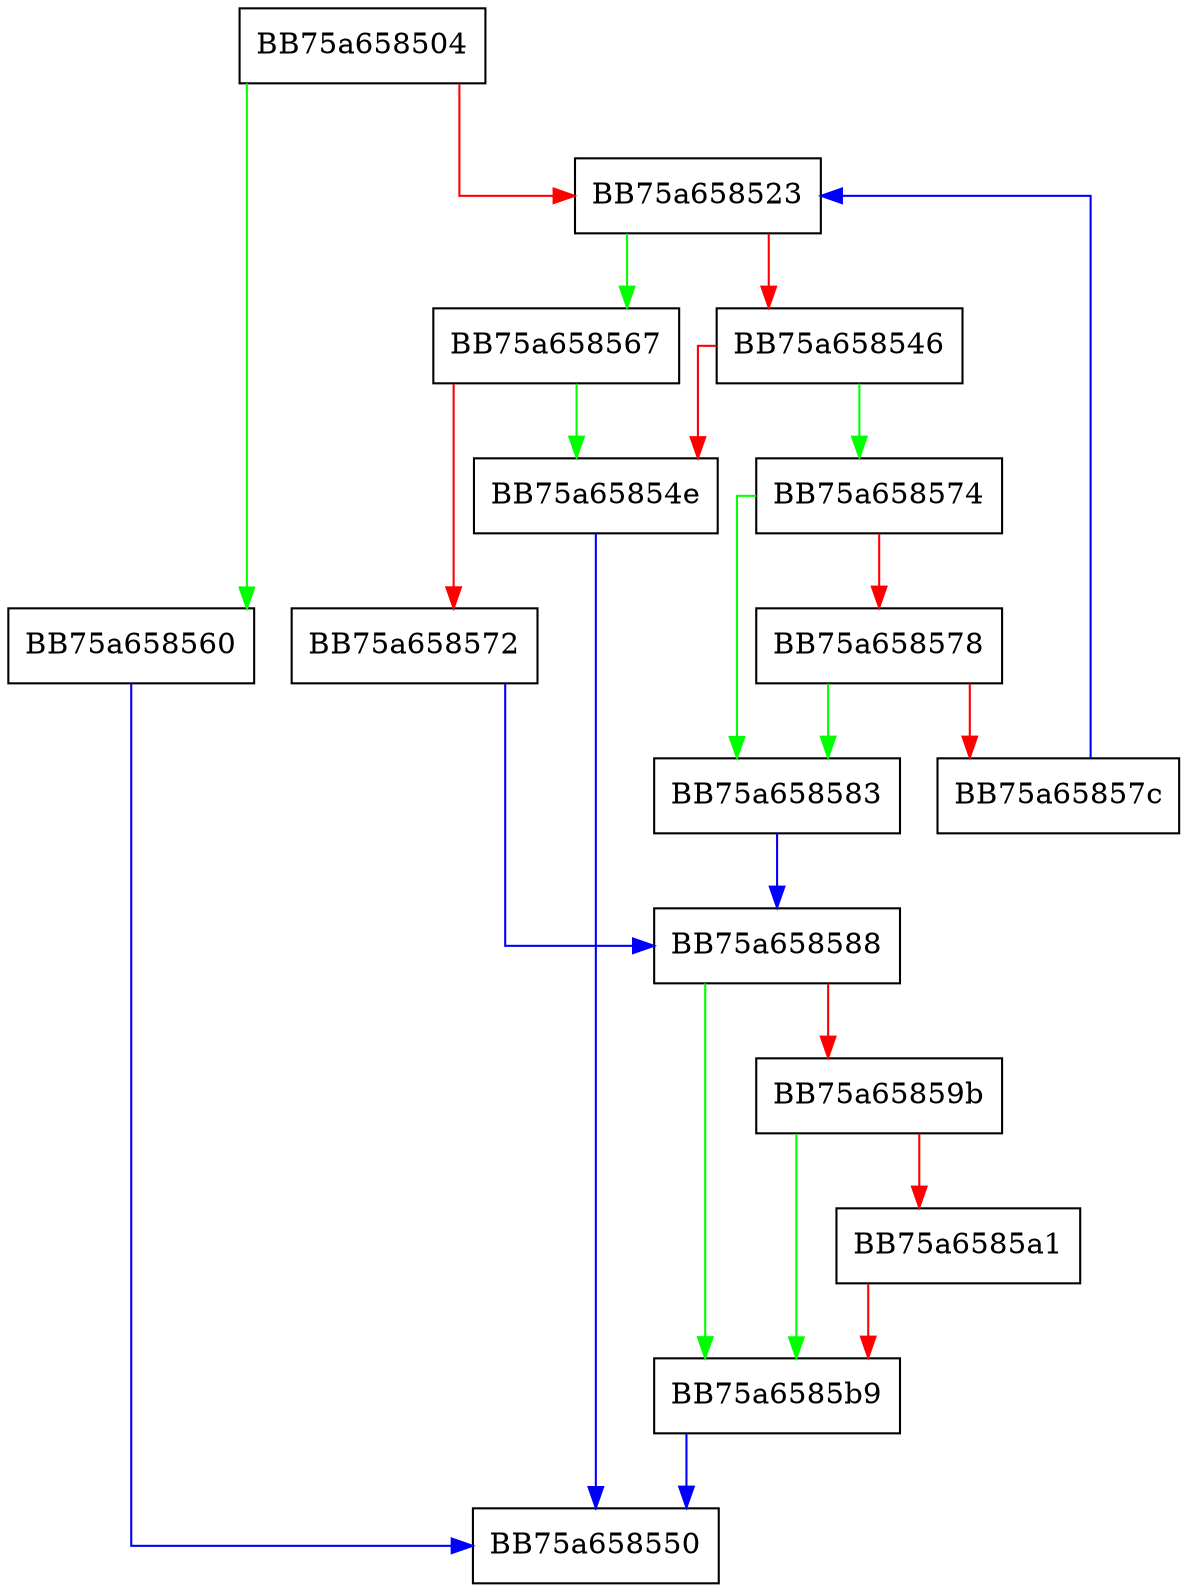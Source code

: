 digraph UtilWriteFile {
  node [shape="box"];
  graph [splines=ortho];
  BB75a658504 -> BB75a658560 [color="green"];
  BB75a658504 -> BB75a658523 [color="red"];
  BB75a658523 -> BB75a658567 [color="green"];
  BB75a658523 -> BB75a658546 [color="red"];
  BB75a658546 -> BB75a658574 [color="green"];
  BB75a658546 -> BB75a65854e [color="red"];
  BB75a65854e -> BB75a658550 [color="blue"];
  BB75a658560 -> BB75a658550 [color="blue"];
  BB75a658567 -> BB75a65854e [color="green"];
  BB75a658567 -> BB75a658572 [color="red"];
  BB75a658572 -> BB75a658588 [color="blue"];
  BB75a658574 -> BB75a658583 [color="green"];
  BB75a658574 -> BB75a658578 [color="red"];
  BB75a658578 -> BB75a658583 [color="green"];
  BB75a658578 -> BB75a65857c [color="red"];
  BB75a65857c -> BB75a658523 [color="blue"];
  BB75a658583 -> BB75a658588 [color="blue"];
  BB75a658588 -> BB75a6585b9 [color="green"];
  BB75a658588 -> BB75a65859b [color="red"];
  BB75a65859b -> BB75a6585b9 [color="green"];
  BB75a65859b -> BB75a6585a1 [color="red"];
  BB75a6585a1 -> BB75a6585b9 [color="red"];
  BB75a6585b9 -> BB75a658550 [color="blue"];
}